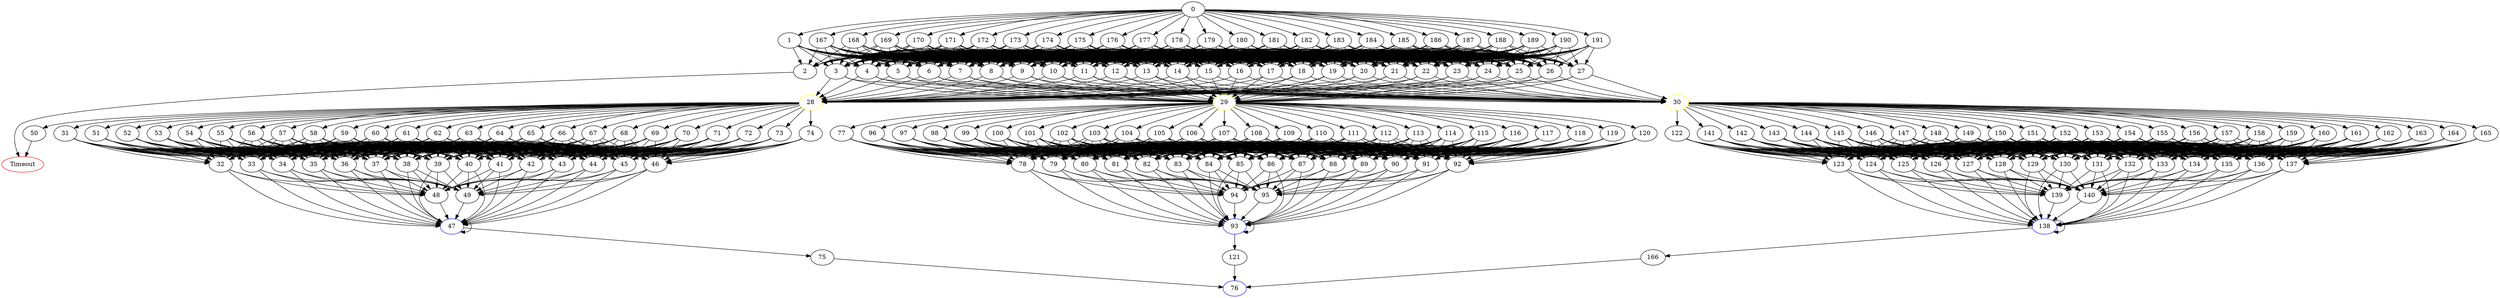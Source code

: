 digraph G {
	0 -> 1;
	0 -> 167;
	0 -> 168;
	0 -> 169;
	0 -> 170;
	0 -> 171;
	0 -> 172;
	0 -> 173;
	0 -> 174;
	0 -> 175;
	0 -> 176;
	0 -> 177;
	0 -> 178;
	0 -> 179;
	0 -> 180;
	0 -> 181;
	0 -> 182;
	0 -> 183;
	0 -> 184;
	0 -> 185;
	0 -> 186;
	0 -> 187;
	0 -> 188;
	0 -> 189;
	0 -> 190;
	0 -> 191;
	1 -> 2;
	1 -> 3;
	1 -> 4;
	1 -> 5;
	1 -> 6;
	1 -> 7;
	1 -> 8;
	1 -> 9;
	1 -> 10;
	1 -> 11;
	1 -> 12;
	1 -> 13;
	1 -> 14;
	1 -> 15;
	1 -> 16;
	1 -> 17;
	1 -> 18;
	1 -> 19;
	1 -> 20;
	1 -> 21;
	1 -> 22;
	1 -> 23;
	1 -> 24;
	1 -> 25;
	1 -> 26;
	1 -> 27;
	2 -> "Timeout";
Timeout [color=red];
	3 -> "28";
28 [color=yellow];
	3 -> "29";
29 [color=yellow];
	3 -> "30";
30 [color=yellow];
	4 -> "28";
28 [color=yellow];
	4 -> "29";
29 [color=yellow];
	4 -> "30";
30 [color=yellow];
	5 -> "28";
28 [color=yellow];
	5 -> "29";
29 [color=yellow];
	5 -> "30";
30 [color=yellow];
	6 -> "28";
28 [color=yellow];
	6 -> "29";
29 [color=yellow];
	6 -> "30";
30 [color=yellow];
	7 -> "28";
28 [color=yellow];
	7 -> "29";
29 [color=yellow];
	7 -> "30";
30 [color=yellow];
	8 -> "28";
28 [color=yellow];
	8 -> "29";
29 [color=yellow];
	8 -> "30";
30 [color=yellow];
	9 -> "28";
28 [color=yellow];
	9 -> "29";
29 [color=yellow];
	9 -> "30";
30 [color=yellow];
	10 -> "28";
28 [color=yellow];
	10 -> "29";
29 [color=yellow];
	10 -> "30";
30 [color=yellow];
	11 -> "28";
28 [color=yellow];
	11 -> "29";
29 [color=yellow];
	11 -> "30";
30 [color=yellow];
	12 -> "28";
28 [color=yellow];
	12 -> "29";
29 [color=yellow];
	12 -> "30";
30 [color=yellow];
	13 -> "28";
28 [color=yellow];
	13 -> "29";
29 [color=yellow];
	13 -> "30";
30 [color=yellow];
	14 -> "28";
28 [color=yellow];
	14 -> "29";
29 [color=yellow];
	14 -> "30";
30 [color=yellow];
	15 -> "28";
28 [color=yellow];
	15 -> "29";
29 [color=yellow];
	15 -> "30";
30 [color=yellow];
	16 -> "28";
28 [color=yellow];
	16 -> "29";
29 [color=yellow];
	16 -> "30";
30 [color=yellow];
	17 -> "28";
28 [color=yellow];
	17 -> "29";
29 [color=yellow];
	17 -> "30";
30 [color=yellow];
	18 -> "28";
28 [color=yellow];
	18 -> "29";
29 [color=yellow];
	18 -> "30";
30 [color=yellow];
	19 -> "28";
28 [color=yellow];
	19 -> "29";
29 [color=yellow];
	19 -> "30";
30 [color=yellow];
	20 -> "28";
28 [color=yellow];
	20 -> "29";
29 [color=yellow];
	20 -> "30";
30 [color=yellow];
	21 -> "28";
28 [color=yellow];
	21 -> "29";
29 [color=yellow];
	21 -> "30";
30 [color=yellow];
	22 -> "28";
28 [color=yellow];
	22 -> "29";
29 [color=yellow];
	22 -> "30";
30 [color=yellow];
	23 -> "28";
28 [color=yellow];
	23 -> "29";
29 [color=yellow];
	23 -> "30";
30 [color=yellow];
	24 -> "28";
28 [color=yellow];
	24 -> "29";
29 [color=yellow];
	24 -> "30";
30 [color=yellow];
	25 -> "28";
28 [color=yellow];
	25 -> "29";
29 [color=yellow];
	25 -> "30";
30 [color=yellow];
	26 -> "28";
28 [color=yellow];
	26 -> "29";
29 [color=yellow];
	26 -> "30";
30 [color=yellow];
	27 -> "28";
28 [color=yellow];
	27 -> "29";
29 [color=yellow];
	27 -> "30";
30 [color=yellow];
	28 -> 31;
	28 -> 50;
	28 -> 51;
	28 -> 52;
	28 -> 53;
	28 -> 54;
	28 -> 55;
	28 -> 56;
	28 -> 57;
	28 -> 58;
	28 -> 59;
	28 -> 60;
	28 -> 61;
	28 -> 62;
	28 -> 63;
	28 -> 64;
	28 -> 65;
	28 -> 66;
	28 -> 67;
	28 -> 68;
	28 -> 69;
	28 -> 70;
	28 -> 71;
	28 -> 72;
	28 -> 73;
	28 -> 74;
	29 -> 77;
	29 -> 96;
	29 -> 97;
	29 -> 98;
	29 -> 99;
	29 -> 100;
	29 -> 101;
	29 -> 102;
	29 -> 103;
	29 -> 104;
	29 -> 105;
	29 -> 106;
	29 -> 107;
	29 -> 108;
	29 -> 109;
	29 -> 110;
	29 -> 111;
	29 -> 112;
	29 -> 113;
	29 -> 114;
	29 -> 115;
	29 -> 116;
	29 -> 117;
	29 -> 118;
	29 -> 119;
	29 -> 120;
	30 -> 122;
	30 -> 141;
	30 -> 142;
	30 -> 143;
	30 -> 144;
	30 -> 145;
	30 -> 146;
	30 -> 147;
	30 -> 148;
	30 -> 149;
	30 -> 150;
	30 -> 151;
	30 -> 152;
	30 -> 153;
	30 -> 154;
	30 -> 155;
	30 -> 156;
	30 -> 157;
	30 -> 158;
	30 -> 159;
	30 -> 160;
	30 -> 161;
	30 -> 162;
	30 -> 163;
	30 -> 164;
	30 -> 165;
	31 -> 32;
	31 -> 33;
	31 -> 34;
	31 -> 35;
	31 -> 36;
	31 -> 37;
	31 -> 38;
	31 -> 39;
	31 -> 40;
	31 -> 41;
	31 -> 42;
	31 -> 43;
	31 -> 44;
	31 -> 45;
	31 -> 46;
	32 -> "47";
47 [color=blue];
	32 -> 48;
	32 -> 49;
	33 -> "47";
47 [color=blue];
	33 -> 48;
	33 -> 49;
	34 -> "47";
47 [color=blue];
	34 -> 48;
	34 -> 49;
	35 -> "47";
47 [color=blue];
	35 -> 48;
	35 -> 49;
	36 -> "47";
47 [color=blue];
	36 -> 48;
	36 -> 49;
	37 -> "47";
47 [color=blue];
	37 -> 48;
	37 -> 49;
	38 -> "47";
47 [color=blue];
	38 -> 48;
	38 -> 49;
	39 -> "47";
47 [color=blue];
	39 -> 48;
	39 -> 49;
	40 -> "47";
47 [color=blue];
	40 -> 48;
	40 -> 49;
	41 -> "47";
47 [color=blue];
	41 -> 48;
	41 -> 49;
	42 -> "47";
47 [color=blue];
	42 -> 48;
	42 -> 49;
	43 -> "47";
47 [color=blue];
	43 -> 48;
	43 -> 49;
	44 -> "47";
47 [color=blue];
	44 -> 48;
	44 -> 49;
	45 -> "47";
47 [color=blue];
	45 -> 48;
	45 -> 49;
	46 -> "47";
47 [color=blue];
	46 -> 48;
	46 -> 49;
	47 -> "47";
47 [color=blue];
	47 -> 75;
	48 -> "47";
47 [color=blue];
	49 -> "47";
47 [color=blue];
	50 -> "Timeout";
Timeout [color=red];
	51 -> 32;
	51 -> 33;
	51 -> 34;
	51 -> 35;
	51 -> 36;
	51 -> 37;
	51 -> 38;
	51 -> 39;
	51 -> 40;
	51 -> 41;
	51 -> 42;
	51 -> 43;
	51 -> 44;
	51 -> 45;
	51 -> 46;
	52 -> 32;
	52 -> 33;
	52 -> 34;
	52 -> 35;
	52 -> 36;
	52 -> 37;
	52 -> 38;
	52 -> 39;
	52 -> 40;
	52 -> 41;
	52 -> 42;
	52 -> 43;
	52 -> 44;
	52 -> 45;
	52 -> 46;
	53 -> 32;
	53 -> 33;
	53 -> 34;
	53 -> 35;
	53 -> 36;
	53 -> 37;
	53 -> 38;
	53 -> 39;
	53 -> 40;
	53 -> 41;
	53 -> 42;
	53 -> 43;
	53 -> 44;
	53 -> 45;
	53 -> 46;
	54 -> 32;
	54 -> 33;
	54 -> 34;
	54 -> 35;
	54 -> 36;
	54 -> 37;
	54 -> 38;
	54 -> 39;
	54 -> 40;
	54 -> 41;
	54 -> 42;
	54 -> 43;
	54 -> 44;
	54 -> 45;
	54 -> 46;
	55 -> 32;
	55 -> 33;
	55 -> 34;
	55 -> 35;
	55 -> 36;
	55 -> 37;
	55 -> 38;
	55 -> 39;
	55 -> 40;
	55 -> 41;
	55 -> 42;
	55 -> 43;
	55 -> 44;
	55 -> 45;
	55 -> 46;
	56 -> 32;
	56 -> 33;
	56 -> 34;
	56 -> 35;
	56 -> 36;
	56 -> 37;
	56 -> 38;
	56 -> 39;
	56 -> 40;
	56 -> 41;
	56 -> 42;
	56 -> 43;
	56 -> 44;
	56 -> 45;
	56 -> 46;
	57 -> 32;
	57 -> 33;
	57 -> 34;
	57 -> 35;
	57 -> 36;
	57 -> 37;
	57 -> 38;
	57 -> 39;
	57 -> 40;
	57 -> 41;
	57 -> 42;
	57 -> 43;
	57 -> 44;
	57 -> 45;
	57 -> 46;
	58 -> 32;
	58 -> 33;
	58 -> 34;
	58 -> 35;
	58 -> 36;
	58 -> 37;
	58 -> 38;
	58 -> 39;
	58 -> 40;
	58 -> 41;
	58 -> 42;
	58 -> 43;
	58 -> 44;
	58 -> 45;
	58 -> 46;
	59 -> 32;
	59 -> 33;
	59 -> 34;
	59 -> 35;
	59 -> 36;
	59 -> 37;
	59 -> 38;
	59 -> 39;
	59 -> 40;
	59 -> 41;
	59 -> 42;
	59 -> 43;
	59 -> 44;
	59 -> 45;
	59 -> 46;
	60 -> 32;
	60 -> 33;
	60 -> 34;
	60 -> 35;
	60 -> 36;
	60 -> 37;
	60 -> 38;
	60 -> 39;
	60 -> 40;
	60 -> 41;
	60 -> 42;
	60 -> 43;
	60 -> 44;
	60 -> 45;
	60 -> 46;
	61 -> 32;
	61 -> 33;
	61 -> 34;
	61 -> 35;
	61 -> 36;
	61 -> 37;
	61 -> 38;
	61 -> 39;
	61 -> 40;
	61 -> 41;
	61 -> 42;
	61 -> 43;
	61 -> 44;
	61 -> 45;
	61 -> 46;
	62 -> 32;
	62 -> 33;
	62 -> 34;
	62 -> 35;
	62 -> 36;
	62 -> 37;
	62 -> 38;
	62 -> 39;
	62 -> 40;
	62 -> 41;
	62 -> 42;
	62 -> 43;
	62 -> 44;
	62 -> 45;
	62 -> 46;
	63 -> 32;
	63 -> 33;
	63 -> 34;
	63 -> 35;
	63 -> 36;
	63 -> 37;
	63 -> 38;
	63 -> 39;
	63 -> 40;
	63 -> 41;
	63 -> 42;
	63 -> 43;
	63 -> 44;
	63 -> 45;
	63 -> 46;
	64 -> 32;
	64 -> 33;
	64 -> 34;
	64 -> 35;
	64 -> 36;
	64 -> 37;
	64 -> 38;
	64 -> 39;
	64 -> 40;
	64 -> 41;
	64 -> 42;
	64 -> 43;
	64 -> 44;
	64 -> 45;
	64 -> 46;
	65 -> 32;
	65 -> 33;
	65 -> 34;
	65 -> 35;
	65 -> 36;
	65 -> 37;
	65 -> 38;
	65 -> 39;
	65 -> 40;
	65 -> 41;
	65 -> 42;
	65 -> 43;
	65 -> 44;
	65 -> 45;
	65 -> 46;
	66 -> 32;
	66 -> 33;
	66 -> 34;
	66 -> 35;
	66 -> 36;
	66 -> 37;
	66 -> 38;
	66 -> 39;
	66 -> 40;
	66 -> 41;
	66 -> 42;
	66 -> 43;
	66 -> 44;
	66 -> 45;
	66 -> 46;
	67 -> 32;
	67 -> 33;
	67 -> 34;
	67 -> 35;
	67 -> 36;
	67 -> 37;
	67 -> 38;
	67 -> 39;
	67 -> 40;
	67 -> 41;
	67 -> 42;
	67 -> 43;
	67 -> 44;
	67 -> 45;
	67 -> 46;
	68 -> 32;
	68 -> 33;
	68 -> 34;
	68 -> 35;
	68 -> 36;
	68 -> 37;
	68 -> 38;
	68 -> 39;
	68 -> 40;
	68 -> 41;
	68 -> 42;
	68 -> 43;
	68 -> 44;
	68 -> 45;
	68 -> 46;
	69 -> 32;
	69 -> 33;
	69 -> 34;
	69 -> 35;
	69 -> 36;
	69 -> 37;
	69 -> 38;
	69 -> 39;
	69 -> 40;
	69 -> 41;
	69 -> 42;
	69 -> 43;
	69 -> 44;
	69 -> 45;
	69 -> 46;
	70 -> 32;
	70 -> 33;
	70 -> 34;
	70 -> 35;
	70 -> 36;
	70 -> 37;
	70 -> 38;
	70 -> 39;
	70 -> 40;
	70 -> 41;
	70 -> 42;
	70 -> 43;
	70 -> 44;
	70 -> 45;
	70 -> 46;
	71 -> 32;
	71 -> 33;
	71 -> 34;
	71 -> 35;
	71 -> 36;
	71 -> 37;
	71 -> 38;
	71 -> 39;
	71 -> 40;
	71 -> 41;
	71 -> 42;
	71 -> 43;
	71 -> 44;
	71 -> 45;
	71 -> 46;
	72 -> 32;
	72 -> 33;
	72 -> 34;
	72 -> 35;
	72 -> 36;
	72 -> 37;
	72 -> 38;
	72 -> 39;
	72 -> 40;
	72 -> 41;
	72 -> 42;
	72 -> 43;
	72 -> 44;
	72 -> 45;
	72 -> 46;
	73 -> 32;
	73 -> 33;
	73 -> 34;
	73 -> 35;
	73 -> 36;
	73 -> 37;
	73 -> 38;
	73 -> 39;
	73 -> 40;
	73 -> 41;
	73 -> 42;
	73 -> 43;
	73 -> 44;
	73 -> 45;
	73 -> 46;
	74 -> 32;
	74 -> 33;
	74 -> 34;
	74 -> 35;
	74 -> 36;
	74 -> 37;
	74 -> 38;
	74 -> 39;
	74 -> 40;
	74 -> 41;
	74 -> 42;
	74 -> 43;
	74 -> 44;
	74 -> 45;
	74 -> 46;
	75 -> "76";
76 [color=blue];
	77 -> 78;
	77 -> 79;
	77 -> 80;
	77 -> 81;
	77 -> 82;
	77 -> 83;
	77 -> 84;
	77 -> 85;
	77 -> 86;
	77 -> 87;
	77 -> 88;
	77 -> 89;
	77 -> 90;
	77 -> 91;
	77 -> 92;
	78 -> "93";
93 [color=blue];
	78 -> 94;
	78 -> 95;
	79 -> "93";
93 [color=blue];
	79 -> 94;
	79 -> 95;
	80 -> "93";
93 [color=blue];
	80 -> 94;
	80 -> 95;
	81 -> "93";
93 [color=blue];
	81 -> 94;
	81 -> 95;
	82 -> "93";
93 [color=blue];
	82 -> 94;
	82 -> 95;
	83 -> "93";
93 [color=blue];
	83 -> 94;
	83 -> 95;
	84 -> "93";
93 [color=blue];
	84 -> 94;
	84 -> 95;
	85 -> "93";
93 [color=blue];
	85 -> 94;
	85 -> 95;
	86 -> "93";
93 [color=blue];
	86 -> 94;
	86 -> 95;
	87 -> "93";
93 [color=blue];
	87 -> 94;
	87 -> 95;
	88 -> "93";
93 [color=blue];
	88 -> 94;
	88 -> 95;
	89 -> "93";
93 [color=blue];
	89 -> 94;
	89 -> 95;
	90 -> "93";
93 [color=blue];
	90 -> 94;
	90 -> 95;
	91 -> "93";
93 [color=blue];
	91 -> 94;
	91 -> 95;
	92 -> "93";
93 [color=blue];
	92 -> 94;
	92 -> 95;
	93 -> "93";
93 [color=blue];
	93 -> 121;
	94 -> "93";
93 [color=blue];
	95 -> "93";
93 [color=blue];
	96 -> 78;
	96 -> 79;
	96 -> 80;
	96 -> 81;
	96 -> 82;
	96 -> 83;
	96 -> 84;
	96 -> 85;
	96 -> 86;
	96 -> 87;
	96 -> 88;
	96 -> 89;
	96 -> 90;
	96 -> 91;
	96 -> 92;
	97 -> 78;
	97 -> 79;
	97 -> 80;
	97 -> 81;
	97 -> 82;
	97 -> 83;
	97 -> 84;
	97 -> 85;
	97 -> 86;
	97 -> 87;
	97 -> 88;
	97 -> 89;
	97 -> 90;
	97 -> 91;
	97 -> 92;
	98 -> 78;
	98 -> 79;
	98 -> 80;
	98 -> 81;
	98 -> 82;
	98 -> 83;
	98 -> 84;
	98 -> 85;
	98 -> 86;
	98 -> 87;
	98 -> 88;
	98 -> 89;
	98 -> 90;
	98 -> 91;
	98 -> 92;
	99 -> 78;
	99 -> 79;
	99 -> 80;
	99 -> 81;
	99 -> 82;
	99 -> 83;
	99 -> 84;
	99 -> 85;
	99 -> 86;
	99 -> 87;
	99 -> 88;
	99 -> 89;
	99 -> 90;
	99 -> 91;
	99 -> 92;
	100 -> 78;
	100 -> 79;
	100 -> 80;
	100 -> 81;
	100 -> 82;
	100 -> 83;
	100 -> 84;
	100 -> 85;
	100 -> 86;
	100 -> 87;
	100 -> 88;
	100 -> 89;
	100 -> 90;
	100 -> 91;
	100 -> 92;
	101 -> 78;
	101 -> 79;
	101 -> 80;
	101 -> 81;
	101 -> 82;
	101 -> 83;
	101 -> 84;
	101 -> 85;
	101 -> 86;
	101 -> 87;
	101 -> 88;
	101 -> 89;
	101 -> 90;
	101 -> 91;
	101 -> 92;
	102 -> 78;
	102 -> 79;
	102 -> 80;
	102 -> 81;
	102 -> 82;
	102 -> 83;
	102 -> 84;
	102 -> 85;
	102 -> 86;
	102 -> 87;
	102 -> 88;
	102 -> 89;
	102 -> 90;
	102 -> 91;
	102 -> 92;
	103 -> 78;
	103 -> 79;
	103 -> 80;
	103 -> 81;
	103 -> 82;
	103 -> 83;
	103 -> 84;
	103 -> 85;
	103 -> 86;
	103 -> 87;
	103 -> 88;
	103 -> 89;
	103 -> 90;
	103 -> 91;
	103 -> 92;
	104 -> 78;
	104 -> 79;
	104 -> 80;
	104 -> 81;
	104 -> 82;
	104 -> 83;
	104 -> 84;
	104 -> 85;
	104 -> 86;
	104 -> 87;
	104 -> 88;
	104 -> 89;
	104 -> 90;
	104 -> 91;
	104 -> 92;
	105 -> 78;
	105 -> 79;
	105 -> 80;
	105 -> 81;
	105 -> 82;
	105 -> 83;
	105 -> 84;
	105 -> 85;
	105 -> 86;
	105 -> 87;
	105 -> 88;
	105 -> 89;
	105 -> 90;
	105 -> 91;
	105 -> 92;
	106 -> 78;
	106 -> 79;
	106 -> 80;
	106 -> 81;
	106 -> 82;
	106 -> 83;
	106 -> 84;
	106 -> 85;
	106 -> 86;
	106 -> 87;
	106 -> 88;
	106 -> 89;
	106 -> 90;
	106 -> 91;
	106 -> 92;
	107 -> 78;
	107 -> 79;
	107 -> 80;
	107 -> 81;
	107 -> 82;
	107 -> 83;
	107 -> 84;
	107 -> 85;
	107 -> 86;
	107 -> 87;
	107 -> 88;
	107 -> 89;
	107 -> 90;
	107 -> 91;
	107 -> 92;
	108 -> 78;
	108 -> 79;
	108 -> 80;
	108 -> 81;
	108 -> 82;
	108 -> 83;
	108 -> 84;
	108 -> 85;
	108 -> 86;
	108 -> 87;
	108 -> 88;
	108 -> 89;
	108 -> 90;
	108 -> 91;
	108 -> 92;
	109 -> 78;
	109 -> 79;
	109 -> 80;
	109 -> 81;
	109 -> 82;
	109 -> 83;
	109 -> 84;
	109 -> 85;
	109 -> 86;
	109 -> 87;
	109 -> 88;
	109 -> 89;
	109 -> 90;
	109 -> 91;
	109 -> 92;
	110 -> 78;
	110 -> 79;
	110 -> 80;
	110 -> 81;
	110 -> 82;
	110 -> 83;
	110 -> 84;
	110 -> 85;
	110 -> 86;
	110 -> 87;
	110 -> 88;
	110 -> 89;
	110 -> 90;
	110 -> 91;
	110 -> 92;
	111 -> 78;
	111 -> 79;
	111 -> 80;
	111 -> 81;
	111 -> 82;
	111 -> 83;
	111 -> 84;
	111 -> 85;
	111 -> 86;
	111 -> 87;
	111 -> 88;
	111 -> 89;
	111 -> 90;
	111 -> 91;
	111 -> 92;
	112 -> 78;
	112 -> 79;
	112 -> 80;
	112 -> 81;
	112 -> 82;
	112 -> 83;
	112 -> 84;
	112 -> 85;
	112 -> 86;
	112 -> 87;
	112 -> 88;
	112 -> 89;
	112 -> 90;
	112 -> 91;
	112 -> 92;
	113 -> 78;
	113 -> 79;
	113 -> 80;
	113 -> 81;
	113 -> 82;
	113 -> 83;
	113 -> 84;
	113 -> 85;
	113 -> 86;
	113 -> 87;
	113 -> 88;
	113 -> 89;
	113 -> 90;
	113 -> 91;
	113 -> 92;
	114 -> 78;
	114 -> 79;
	114 -> 80;
	114 -> 81;
	114 -> 82;
	114 -> 83;
	114 -> 84;
	114 -> 85;
	114 -> 86;
	114 -> 87;
	114 -> 88;
	114 -> 89;
	114 -> 90;
	114 -> 91;
	114 -> 92;
	115 -> 78;
	115 -> 79;
	115 -> 80;
	115 -> 81;
	115 -> 82;
	115 -> 83;
	115 -> 84;
	115 -> 85;
	115 -> 86;
	115 -> 87;
	115 -> 88;
	115 -> 89;
	115 -> 90;
	115 -> 91;
	115 -> 92;
	116 -> 78;
	116 -> 79;
	116 -> 80;
	116 -> 81;
	116 -> 82;
	116 -> 83;
	116 -> 84;
	116 -> 85;
	116 -> 86;
	116 -> 87;
	116 -> 88;
	116 -> 89;
	116 -> 90;
	116 -> 91;
	116 -> 92;
	117 -> 78;
	117 -> 79;
	117 -> 80;
	117 -> 81;
	117 -> 82;
	117 -> 83;
	117 -> 84;
	117 -> 85;
	117 -> 86;
	117 -> 87;
	117 -> 88;
	117 -> 89;
	117 -> 90;
	117 -> 91;
	117 -> 92;
	118 -> 78;
	118 -> 79;
	118 -> 80;
	118 -> 81;
	118 -> 82;
	118 -> 83;
	118 -> 84;
	118 -> 85;
	118 -> 86;
	118 -> 87;
	118 -> 88;
	118 -> 89;
	118 -> 90;
	118 -> 91;
	118 -> 92;
	119 -> 78;
	119 -> 79;
	119 -> 80;
	119 -> 81;
	119 -> 82;
	119 -> 83;
	119 -> 84;
	119 -> 85;
	119 -> 86;
	119 -> 87;
	119 -> 88;
	119 -> 89;
	119 -> 90;
	119 -> 91;
	119 -> 92;
	120 -> 78;
	120 -> 79;
	120 -> 80;
	120 -> 81;
	120 -> 82;
	120 -> 83;
	120 -> 84;
	120 -> 85;
	120 -> 86;
	120 -> 87;
	120 -> 88;
	120 -> 89;
	120 -> 90;
	120 -> 91;
	120 -> 92;
	121 -> "76";
76 [color=blue];
	122 -> 123;
	122 -> 124;
	122 -> 125;
	122 -> 126;
	122 -> 127;
	122 -> 128;
	122 -> 129;
	122 -> 130;
	122 -> 131;
	122 -> 132;
	122 -> 133;
	122 -> 134;
	122 -> 135;
	122 -> 136;
	122 -> 137;
	123 -> "138";
138 [color=blue];
	123 -> 139;
	123 -> 140;
	124 -> "138";
138 [color=blue];
	124 -> 139;
	124 -> 140;
	125 -> "138";
138 [color=blue];
	125 -> 139;
	125 -> 140;
	126 -> "138";
138 [color=blue];
	126 -> 139;
	126 -> 140;
	127 -> "138";
138 [color=blue];
	127 -> 139;
	127 -> 140;
	128 -> "138";
138 [color=blue];
	128 -> 139;
	128 -> 140;
	129 -> "138";
138 [color=blue];
	129 -> 139;
	129 -> 140;
	130 -> "138";
138 [color=blue];
	130 -> 139;
	130 -> 140;
	131 -> "138";
138 [color=blue];
	131 -> 139;
	131 -> 140;
	132 -> "138";
138 [color=blue];
	132 -> 139;
	132 -> 140;
	133 -> "138";
138 [color=blue];
	133 -> 139;
	133 -> 140;
	134 -> "138";
138 [color=blue];
	134 -> 139;
	134 -> 140;
	135 -> "138";
138 [color=blue];
	135 -> 139;
	135 -> 140;
	136 -> "138";
138 [color=blue];
	136 -> 139;
	136 -> 140;
	137 -> "138";
138 [color=blue];
	137 -> 139;
	137 -> 140;
	138 -> "138";
138 [color=blue];
	138 -> 166;
	139 -> "138";
138 [color=blue];
	140 -> "138";
138 [color=blue];
	141 -> 123;
	141 -> 124;
	141 -> 125;
	141 -> 126;
	141 -> 127;
	141 -> 128;
	141 -> 129;
	141 -> 130;
	141 -> 131;
	141 -> 132;
	141 -> 133;
	141 -> 134;
	141 -> 135;
	141 -> 136;
	141 -> 137;
	142 -> 123;
	142 -> 124;
	142 -> 125;
	142 -> 126;
	142 -> 127;
	142 -> 128;
	142 -> 129;
	142 -> 130;
	142 -> 131;
	142 -> 132;
	142 -> 133;
	142 -> 134;
	142 -> 135;
	142 -> 136;
	142 -> 137;
	143 -> 123;
	143 -> 124;
	143 -> 125;
	143 -> 126;
	143 -> 127;
	143 -> 128;
	143 -> 129;
	143 -> 130;
	143 -> 131;
	143 -> 132;
	143 -> 133;
	143 -> 134;
	143 -> 135;
	143 -> 136;
	143 -> 137;
	144 -> 123;
	144 -> 124;
	144 -> 125;
	144 -> 126;
	144 -> 127;
	144 -> 128;
	144 -> 129;
	144 -> 130;
	144 -> 131;
	144 -> 132;
	144 -> 133;
	144 -> 134;
	144 -> 135;
	144 -> 136;
	144 -> 137;
	145 -> 123;
	145 -> 124;
	145 -> 125;
	145 -> 126;
	145 -> 127;
	145 -> 128;
	145 -> 129;
	145 -> 130;
	145 -> 131;
	145 -> 132;
	145 -> 133;
	145 -> 134;
	145 -> 135;
	145 -> 136;
	145 -> 137;
	146 -> 123;
	146 -> 124;
	146 -> 125;
	146 -> 126;
	146 -> 127;
	146 -> 128;
	146 -> 129;
	146 -> 130;
	146 -> 131;
	146 -> 132;
	146 -> 133;
	146 -> 134;
	146 -> 135;
	146 -> 136;
	146 -> 137;
	147 -> 123;
	147 -> 124;
	147 -> 125;
	147 -> 126;
	147 -> 127;
	147 -> 128;
	147 -> 129;
	147 -> 130;
	147 -> 131;
	147 -> 132;
	147 -> 133;
	147 -> 134;
	147 -> 135;
	147 -> 136;
	147 -> 137;
	148 -> 123;
	148 -> 124;
	148 -> 125;
	148 -> 126;
	148 -> 127;
	148 -> 128;
	148 -> 129;
	148 -> 130;
	148 -> 131;
	148 -> 132;
	148 -> 133;
	148 -> 134;
	148 -> 135;
	148 -> 136;
	148 -> 137;
	149 -> 123;
	149 -> 124;
	149 -> 125;
	149 -> 126;
	149 -> 127;
	149 -> 128;
	149 -> 129;
	149 -> 130;
	149 -> 131;
	149 -> 132;
	149 -> 133;
	149 -> 134;
	149 -> 135;
	149 -> 136;
	149 -> 137;
	150 -> 123;
	150 -> 124;
	150 -> 125;
	150 -> 126;
	150 -> 127;
	150 -> 128;
	150 -> 129;
	150 -> 130;
	150 -> 131;
	150 -> 132;
	150 -> 133;
	150 -> 134;
	150 -> 135;
	150 -> 136;
	150 -> 137;
	151 -> 123;
	151 -> 124;
	151 -> 125;
	151 -> 126;
	151 -> 127;
	151 -> 128;
	151 -> 129;
	151 -> 130;
	151 -> 131;
	151 -> 132;
	151 -> 133;
	151 -> 134;
	151 -> 135;
	151 -> 136;
	151 -> 137;
	152 -> 123;
	152 -> 124;
	152 -> 125;
	152 -> 126;
	152 -> 127;
	152 -> 128;
	152 -> 129;
	152 -> 130;
	152 -> 131;
	152 -> 132;
	152 -> 133;
	152 -> 134;
	152 -> 135;
	152 -> 136;
	152 -> 137;
	153 -> 123;
	153 -> 124;
	153 -> 125;
	153 -> 126;
	153 -> 127;
	153 -> 128;
	153 -> 129;
	153 -> 130;
	153 -> 131;
	153 -> 132;
	153 -> 133;
	153 -> 134;
	153 -> 135;
	153 -> 136;
	153 -> 137;
	154 -> 123;
	154 -> 124;
	154 -> 125;
	154 -> 126;
	154 -> 127;
	154 -> 128;
	154 -> 129;
	154 -> 130;
	154 -> 131;
	154 -> 132;
	154 -> 133;
	154 -> 134;
	154 -> 135;
	154 -> 136;
	154 -> 137;
	155 -> 123;
	155 -> 124;
	155 -> 125;
	155 -> 126;
	155 -> 127;
	155 -> 128;
	155 -> 129;
	155 -> 130;
	155 -> 131;
	155 -> 132;
	155 -> 133;
	155 -> 134;
	155 -> 135;
	155 -> 136;
	155 -> 137;
	156 -> 123;
	156 -> 124;
	156 -> 125;
	156 -> 126;
	156 -> 127;
	156 -> 128;
	156 -> 129;
	156 -> 130;
	156 -> 131;
	156 -> 132;
	156 -> 133;
	156 -> 134;
	156 -> 135;
	156 -> 136;
	156 -> 137;
	157 -> 123;
	157 -> 124;
	157 -> 125;
	157 -> 126;
	157 -> 127;
	157 -> 128;
	157 -> 129;
	157 -> 130;
	157 -> 131;
	157 -> 132;
	157 -> 133;
	157 -> 134;
	157 -> 135;
	157 -> 136;
	157 -> 137;
	158 -> 123;
	158 -> 124;
	158 -> 125;
	158 -> 126;
	158 -> 127;
	158 -> 128;
	158 -> 129;
	158 -> 130;
	158 -> 131;
	158 -> 132;
	158 -> 133;
	158 -> 134;
	158 -> 135;
	158 -> 136;
	158 -> 137;
	159 -> 123;
	159 -> 124;
	159 -> 125;
	159 -> 126;
	159 -> 127;
	159 -> 128;
	159 -> 129;
	159 -> 130;
	159 -> 131;
	159 -> 132;
	159 -> 133;
	159 -> 134;
	159 -> 135;
	159 -> 136;
	159 -> 137;
	160 -> 123;
	160 -> 124;
	160 -> 125;
	160 -> 126;
	160 -> 127;
	160 -> 128;
	160 -> 129;
	160 -> 130;
	160 -> 131;
	160 -> 132;
	160 -> 133;
	160 -> 134;
	160 -> 135;
	160 -> 136;
	160 -> 137;
	161 -> 123;
	161 -> 124;
	161 -> 125;
	161 -> 126;
	161 -> 127;
	161 -> 128;
	161 -> 129;
	161 -> 130;
	161 -> 131;
	161 -> 132;
	161 -> 133;
	161 -> 134;
	161 -> 135;
	161 -> 136;
	161 -> 137;
	162 -> 123;
	162 -> 124;
	162 -> 125;
	162 -> 126;
	162 -> 127;
	162 -> 128;
	162 -> 129;
	162 -> 130;
	162 -> 131;
	162 -> 132;
	162 -> 133;
	162 -> 134;
	162 -> 135;
	162 -> 136;
	162 -> 137;
	163 -> 123;
	163 -> 124;
	163 -> 125;
	163 -> 126;
	163 -> 127;
	163 -> 128;
	163 -> 129;
	163 -> 130;
	163 -> 131;
	163 -> 132;
	163 -> 133;
	163 -> 134;
	163 -> 135;
	163 -> 136;
	163 -> 137;
	164 -> 123;
	164 -> 124;
	164 -> 125;
	164 -> 126;
	164 -> 127;
	164 -> 128;
	164 -> 129;
	164 -> 130;
	164 -> 131;
	164 -> 132;
	164 -> 133;
	164 -> 134;
	164 -> 135;
	164 -> 136;
	164 -> 137;
	165 -> 123;
	165 -> 124;
	165 -> 125;
	165 -> 126;
	165 -> 127;
	165 -> 128;
	165 -> 129;
	165 -> 130;
	165 -> 131;
	165 -> 132;
	165 -> 133;
	165 -> 134;
	165 -> 135;
	165 -> 136;
	165 -> 137;
	166 -> "76";
76 [color=blue];
	167 -> 2;
	167 -> 3;
	167 -> 4;
	167 -> 5;
	167 -> 6;
	167 -> 7;
	167 -> 8;
	167 -> 9;
	167 -> 10;
	167 -> 11;
	167 -> 12;
	167 -> 13;
	167 -> 14;
	167 -> 15;
	167 -> 16;
	167 -> 17;
	167 -> 18;
	167 -> 19;
	167 -> 20;
	167 -> 21;
	167 -> 22;
	167 -> 23;
	167 -> 24;
	167 -> 25;
	167 -> 26;
	167 -> 27;
	168 -> 2;
	168 -> 3;
	168 -> 4;
	168 -> 5;
	168 -> 6;
	168 -> 7;
	168 -> 8;
	168 -> 9;
	168 -> 10;
	168 -> 11;
	168 -> 12;
	168 -> 13;
	168 -> 14;
	168 -> 15;
	168 -> 16;
	168 -> 17;
	168 -> 18;
	168 -> 19;
	168 -> 20;
	168 -> 21;
	168 -> 22;
	168 -> 23;
	168 -> 24;
	168 -> 25;
	168 -> 26;
	168 -> 27;
	169 -> 2;
	169 -> 3;
	169 -> 4;
	169 -> 5;
	169 -> 6;
	169 -> 7;
	169 -> 8;
	169 -> 9;
	169 -> 10;
	169 -> 11;
	169 -> 12;
	169 -> 13;
	169 -> 14;
	169 -> 15;
	169 -> 16;
	169 -> 17;
	169 -> 18;
	169 -> 19;
	169 -> 20;
	169 -> 21;
	169 -> 22;
	169 -> 23;
	169 -> 24;
	169 -> 25;
	169 -> 26;
	169 -> 27;
	170 -> 2;
	170 -> 3;
	170 -> 4;
	170 -> 5;
	170 -> 6;
	170 -> 7;
	170 -> 8;
	170 -> 9;
	170 -> 10;
	170 -> 11;
	170 -> 12;
	170 -> 13;
	170 -> 14;
	170 -> 15;
	170 -> 16;
	170 -> 17;
	170 -> 18;
	170 -> 19;
	170 -> 20;
	170 -> 21;
	170 -> 22;
	170 -> 23;
	170 -> 24;
	170 -> 25;
	170 -> 26;
	170 -> 27;
	171 -> 2;
	171 -> 3;
	171 -> 4;
	171 -> 5;
	171 -> 6;
	171 -> 7;
	171 -> 8;
	171 -> 9;
	171 -> 10;
	171 -> 11;
	171 -> 12;
	171 -> 13;
	171 -> 14;
	171 -> 15;
	171 -> 16;
	171 -> 17;
	171 -> 18;
	171 -> 19;
	171 -> 20;
	171 -> 21;
	171 -> 22;
	171 -> 23;
	171 -> 24;
	171 -> 25;
	171 -> 26;
	171 -> 27;
	172 -> 2;
	172 -> 3;
	172 -> 4;
	172 -> 5;
	172 -> 6;
	172 -> 7;
	172 -> 8;
	172 -> 9;
	172 -> 10;
	172 -> 11;
	172 -> 12;
	172 -> 13;
	172 -> 14;
	172 -> 15;
	172 -> 16;
	172 -> 17;
	172 -> 18;
	172 -> 19;
	172 -> 20;
	172 -> 21;
	172 -> 22;
	172 -> 23;
	172 -> 24;
	172 -> 25;
	172 -> 26;
	172 -> 27;
	173 -> 2;
	173 -> 3;
	173 -> 4;
	173 -> 5;
	173 -> 6;
	173 -> 7;
	173 -> 8;
	173 -> 9;
	173 -> 10;
	173 -> 11;
	173 -> 12;
	173 -> 13;
	173 -> 14;
	173 -> 15;
	173 -> 16;
	173 -> 17;
	173 -> 18;
	173 -> 19;
	173 -> 20;
	173 -> 21;
	173 -> 22;
	173 -> 23;
	173 -> 24;
	173 -> 25;
	173 -> 26;
	173 -> 27;
	174 -> 2;
	174 -> 3;
	174 -> 4;
	174 -> 5;
	174 -> 6;
	174 -> 7;
	174 -> 8;
	174 -> 9;
	174 -> 10;
	174 -> 11;
	174 -> 12;
	174 -> 13;
	174 -> 14;
	174 -> 15;
	174 -> 16;
	174 -> 17;
	174 -> 18;
	174 -> 19;
	174 -> 20;
	174 -> 21;
	174 -> 22;
	174 -> 23;
	174 -> 24;
	174 -> 25;
	174 -> 26;
	174 -> 27;
	175 -> 2;
	175 -> 3;
	175 -> 4;
	175 -> 5;
	175 -> 6;
	175 -> 7;
	175 -> 8;
	175 -> 9;
	175 -> 10;
	175 -> 11;
	175 -> 12;
	175 -> 13;
	175 -> 14;
	175 -> 15;
	175 -> 16;
	175 -> 17;
	175 -> 18;
	175 -> 19;
	175 -> 20;
	175 -> 21;
	175 -> 22;
	175 -> 23;
	175 -> 24;
	175 -> 25;
	175 -> 26;
	175 -> 27;
	176 -> 2;
	176 -> 3;
	176 -> 4;
	176 -> 5;
	176 -> 6;
	176 -> 7;
	176 -> 8;
	176 -> 9;
	176 -> 10;
	176 -> 11;
	176 -> 12;
	176 -> 13;
	176 -> 14;
	176 -> 15;
	176 -> 16;
	176 -> 17;
	176 -> 18;
	176 -> 19;
	176 -> 20;
	176 -> 21;
	176 -> 22;
	176 -> 23;
	176 -> 24;
	176 -> 25;
	176 -> 26;
	176 -> 27;
	177 -> 2;
	177 -> 3;
	177 -> 4;
	177 -> 5;
	177 -> 6;
	177 -> 7;
	177 -> 8;
	177 -> 9;
	177 -> 10;
	177 -> 11;
	177 -> 12;
	177 -> 13;
	177 -> 14;
	177 -> 15;
	177 -> 16;
	177 -> 17;
	177 -> 18;
	177 -> 19;
	177 -> 20;
	177 -> 21;
	177 -> 22;
	177 -> 23;
	177 -> 24;
	177 -> 25;
	177 -> 26;
	177 -> 27;
	178 -> 2;
	178 -> 3;
	178 -> 4;
	178 -> 5;
	178 -> 6;
	178 -> 7;
	178 -> 8;
	178 -> 9;
	178 -> 10;
	178 -> 11;
	178 -> 12;
	178 -> 13;
	178 -> 14;
	178 -> 15;
	178 -> 16;
	178 -> 17;
	178 -> 18;
	178 -> 19;
	178 -> 20;
	178 -> 21;
	178 -> 22;
	178 -> 23;
	178 -> 24;
	178 -> 25;
	178 -> 26;
	178 -> 27;
	179 -> 2;
	179 -> 3;
	179 -> 4;
	179 -> 5;
	179 -> 6;
	179 -> 7;
	179 -> 8;
	179 -> 9;
	179 -> 10;
	179 -> 11;
	179 -> 12;
	179 -> 13;
	179 -> 14;
	179 -> 15;
	179 -> 16;
	179 -> 17;
	179 -> 18;
	179 -> 19;
	179 -> 20;
	179 -> 21;
	179 -> 22;
	179 -> 23;
	179 -> 24;
	179 -> 25;
	179 -> 26;
	179 -> 27;
	180 -> 2;
	180 -> 3;
	180 -> 4;
	180 -> 5;
	180 -> 6;
	180 -> 7;
	180 -> 8;
	180 -> 9;
	180 -> 10;
	180 -> 11;
	180 -> 12;
	180 -> 13;
	180 -> 14;
	180 -> 15;
	180 -> 16;
	180 -> 17;
	180 -> 18;
	180 -> 19;
	180 -> 20;
	180 -> 21;
	180 -> 22;
	180 -> 23;
	180 -> 24;
	180 -> 25;
	180 -> 26;
	180 -> 27;
	181 -> 2;
	181 -> 3;
	181 -> 4;
	181 -> 5;
	181 -> 6;
	181 -> 7;
	181 -> 8;
	181 -> 9;
	181 -> 10;
	181 -> 11;
	181 -> 12;
	181 -> 13;
	181 -> 14;
	181 -> 15;
	181 -> 16;
	181 -> 17;
	181 -> 18;
	181 -> 19;
	181 -> 20;
	181 -> 21;
	181 -> 22;
	181 -> 23;
	181 -> 24;
	181 -> 25;
	181 -> 26;
	181 -> 27;
	182 -> 2;
	182 -> 3;
	182 -> 4;
	182 -> 5;
	182 -> 6;
	182 -> 7;
	182 -> 8;
	182 -> 9;
	182 -> 10;
	182 -> 11;
	182 -> 12;
	182 -> 13;
	182 -> 14;
	182 -> 15;
	182 -> 16;
	182 -> 17;
	182 -> 18;
	182 -> 19;
	182 -> 20;
	182 -> 21;
	182 -> 22;
	182 -> 23;
	182 -> 24;
	182 -> 25;
	182 -> 26;
	182 -> 27;
	183 -> 2;
	183 -> 3;
	183 -> 4;
	183 -> 5;
	183 -> 6;
	183 -> 7;
	183 -> 8;
	183 -> 9;
	183 -> 10;
	183 -> 11;
	183 -> 12;
	183 -> 13;
	183 -> 14;
	183 -> 15;
	183 -> 16;
	183 -> 17;
	183 -> 18;
	183 -> 19;
	183 -> 20;
	183 -> 21;
	183 -> 22;
	183 -> 23;
	183 -> 24;
	183 -> 25;
	183 -> 26;
	183 -> 27;
	184 -> 2;
	184 -> 3;
	184 -> 4;
	184 -> 5;
	184 -> 6;
	184 -> 7;
	184 -> 8;
	184 -> 9;
	184 -> 10;
	184 -> 11;
	184 -> 12;
	184 -> 13;
	184 -> 14;
	184 -> 15;
	184 -> 16;
	184 -> 17;
	184 -> 18;
	184 -> 19;
	184 -> 20;
	184 -> 21;
	184 -> 22;
	184 -> 23;
	184 -> 24;
	184 -> 25;
	184 -> 26;
	184 -> 27;
	185 -> 2;
	185 -> 3;
	185 -> 4;
	185 -> 5;
	185 -> 6;
	185 -> 7;
	185 -> 8;
	185 -> 9;
	185 -> 10;
	185 -> 11;
	185 -> 12;
	185 -> 13;
	185 -> 14;
	185 -> 15;
	185 -> 16;
	185 -> 17;
	185 -> 18;
	185 -> 19;
	185 -> 20;
	185 -> 21;
	185 -> 22;
	185 -> 23;
	185 -> 24;
	185 -> 25;
	185 -> 26;
	185 -> 27;
	186 -> 2;
	186 -> 3;
	186 -> 4;
	186 -> 5;
	186 -> 6;
	186 -> 7;
	186 -> 8;
	186 -> 9;
	186 -> 10;
	186 -> 11;
	186 -> 12;
	186 -> 13;
	186 -> 14;
	186 -> 15;
	186 -> 16;
	186 -> 17;
	186 -> 18;
	186 -> 19;
	186 -> 20;
	186 -> 21;
	186 -> 22;
	186 -> 23;
	186 -> 24;
	186 -> 25;
	186 -> 26;
	186 -> 27;
	187 -> 2;
	187 -> 3;
	187 -> 4;
	187 -> 5;
	187 -> 6;
	187 -> 7;
	187 -> 8;
	187 -> 9;
	187 -> 10;
	187 -> 11;
	187 -> 12;
	187 -> 13;
	187 -> 14;
	187 -> 15;
	187 -> 16;
	187 -> 17;
	187 -> 18;
	187 -> 19;
	187 -> 20;
	187 -> 21;
	187 -> 22;
	187 -> 23;
	187 -> 24;
	187 -> 25;
	187 -> 26;
	187 -> 27;
	188 -> 2;
	188 -> 3;
	188 -> 4;
	188 -> 5;
	188 -> 6;
	188 -> 7;
	188 -> 8;
	188 -> 9;
	188 -> 10;
	188 -> 11;
	188 -> 12;
	188 -> 13;
	188 -> 14;
	188 -> 15;
	188 -> 16;
	188 -> 17;
	188 -> 18;
	188 -> 19;
	188 -> 20;
	188 -> 21;
	188 -> 22;
	188 -> 23;
	188 -> 24;
	188 -> 25;
	188 -> 26;
	188 -> 27;
	189 -> 2;
	189 -> 3;
	189 -> 4;
	189 -> 5;
	189 -> 6;
	189 -> 7;
	189 -> 8;
	189 -> 9;
	189 -> 10;
	189 -> 11;
	189 -> 12;
	189 -> 13;
	189 -> 14;
	189 -> 15;
	189 -> 16;
	189 -> 17;
	189 -> 18;
	189 -> 19;
	189 -> 20;
	189 -> 21;
	189 -> 22;
	189 -> 23;
	189 -> 24;
	189 -> 25;
	189 -> 26;
	189 -> 27;
	190 -> 2;
	190 -> 3;
	190 -> 4;
	190 -> 5;
	190 -> 6;
	190 -> 7;
	190 -> 8;
	190 -> 9;
	190 -> 10;
	190 -> 11;
	190 -> 12;
	190 -> 13;
	190 -> 14;
	190 -> 15;
	190 -> 16;
	190 -> 17;
	190 -> 18;
	190 -> 19;
	190 -> 20;
	190 -> 21;
	190 -> 22;
	190 -> 23;
	190 -> 24;
	190 -> 25;
	190 -> 26;
	190 -> 27;
	191 -> 2;
	191 -> 3;
	191 -> 4;
	191 -> 5;
	191 -> 6;
	191 -> 7;
	191 -> 8;
	191 -> 9;
	191 -> 10;
	191 -> 11;
	191 -> 12;
	191 -> 13;
	191 -> 14;
	191 -> 15;
	191 -> 16;
	191 -> 17;
	191 -> 18;
	191 -> 19;
	191 -> 20;
	191 -> 21;
	191 -> 22;
	191 -> 23;
	191 -> 24;
	191 -> 25;
	191 -> 26;
	191 -> 27;
}